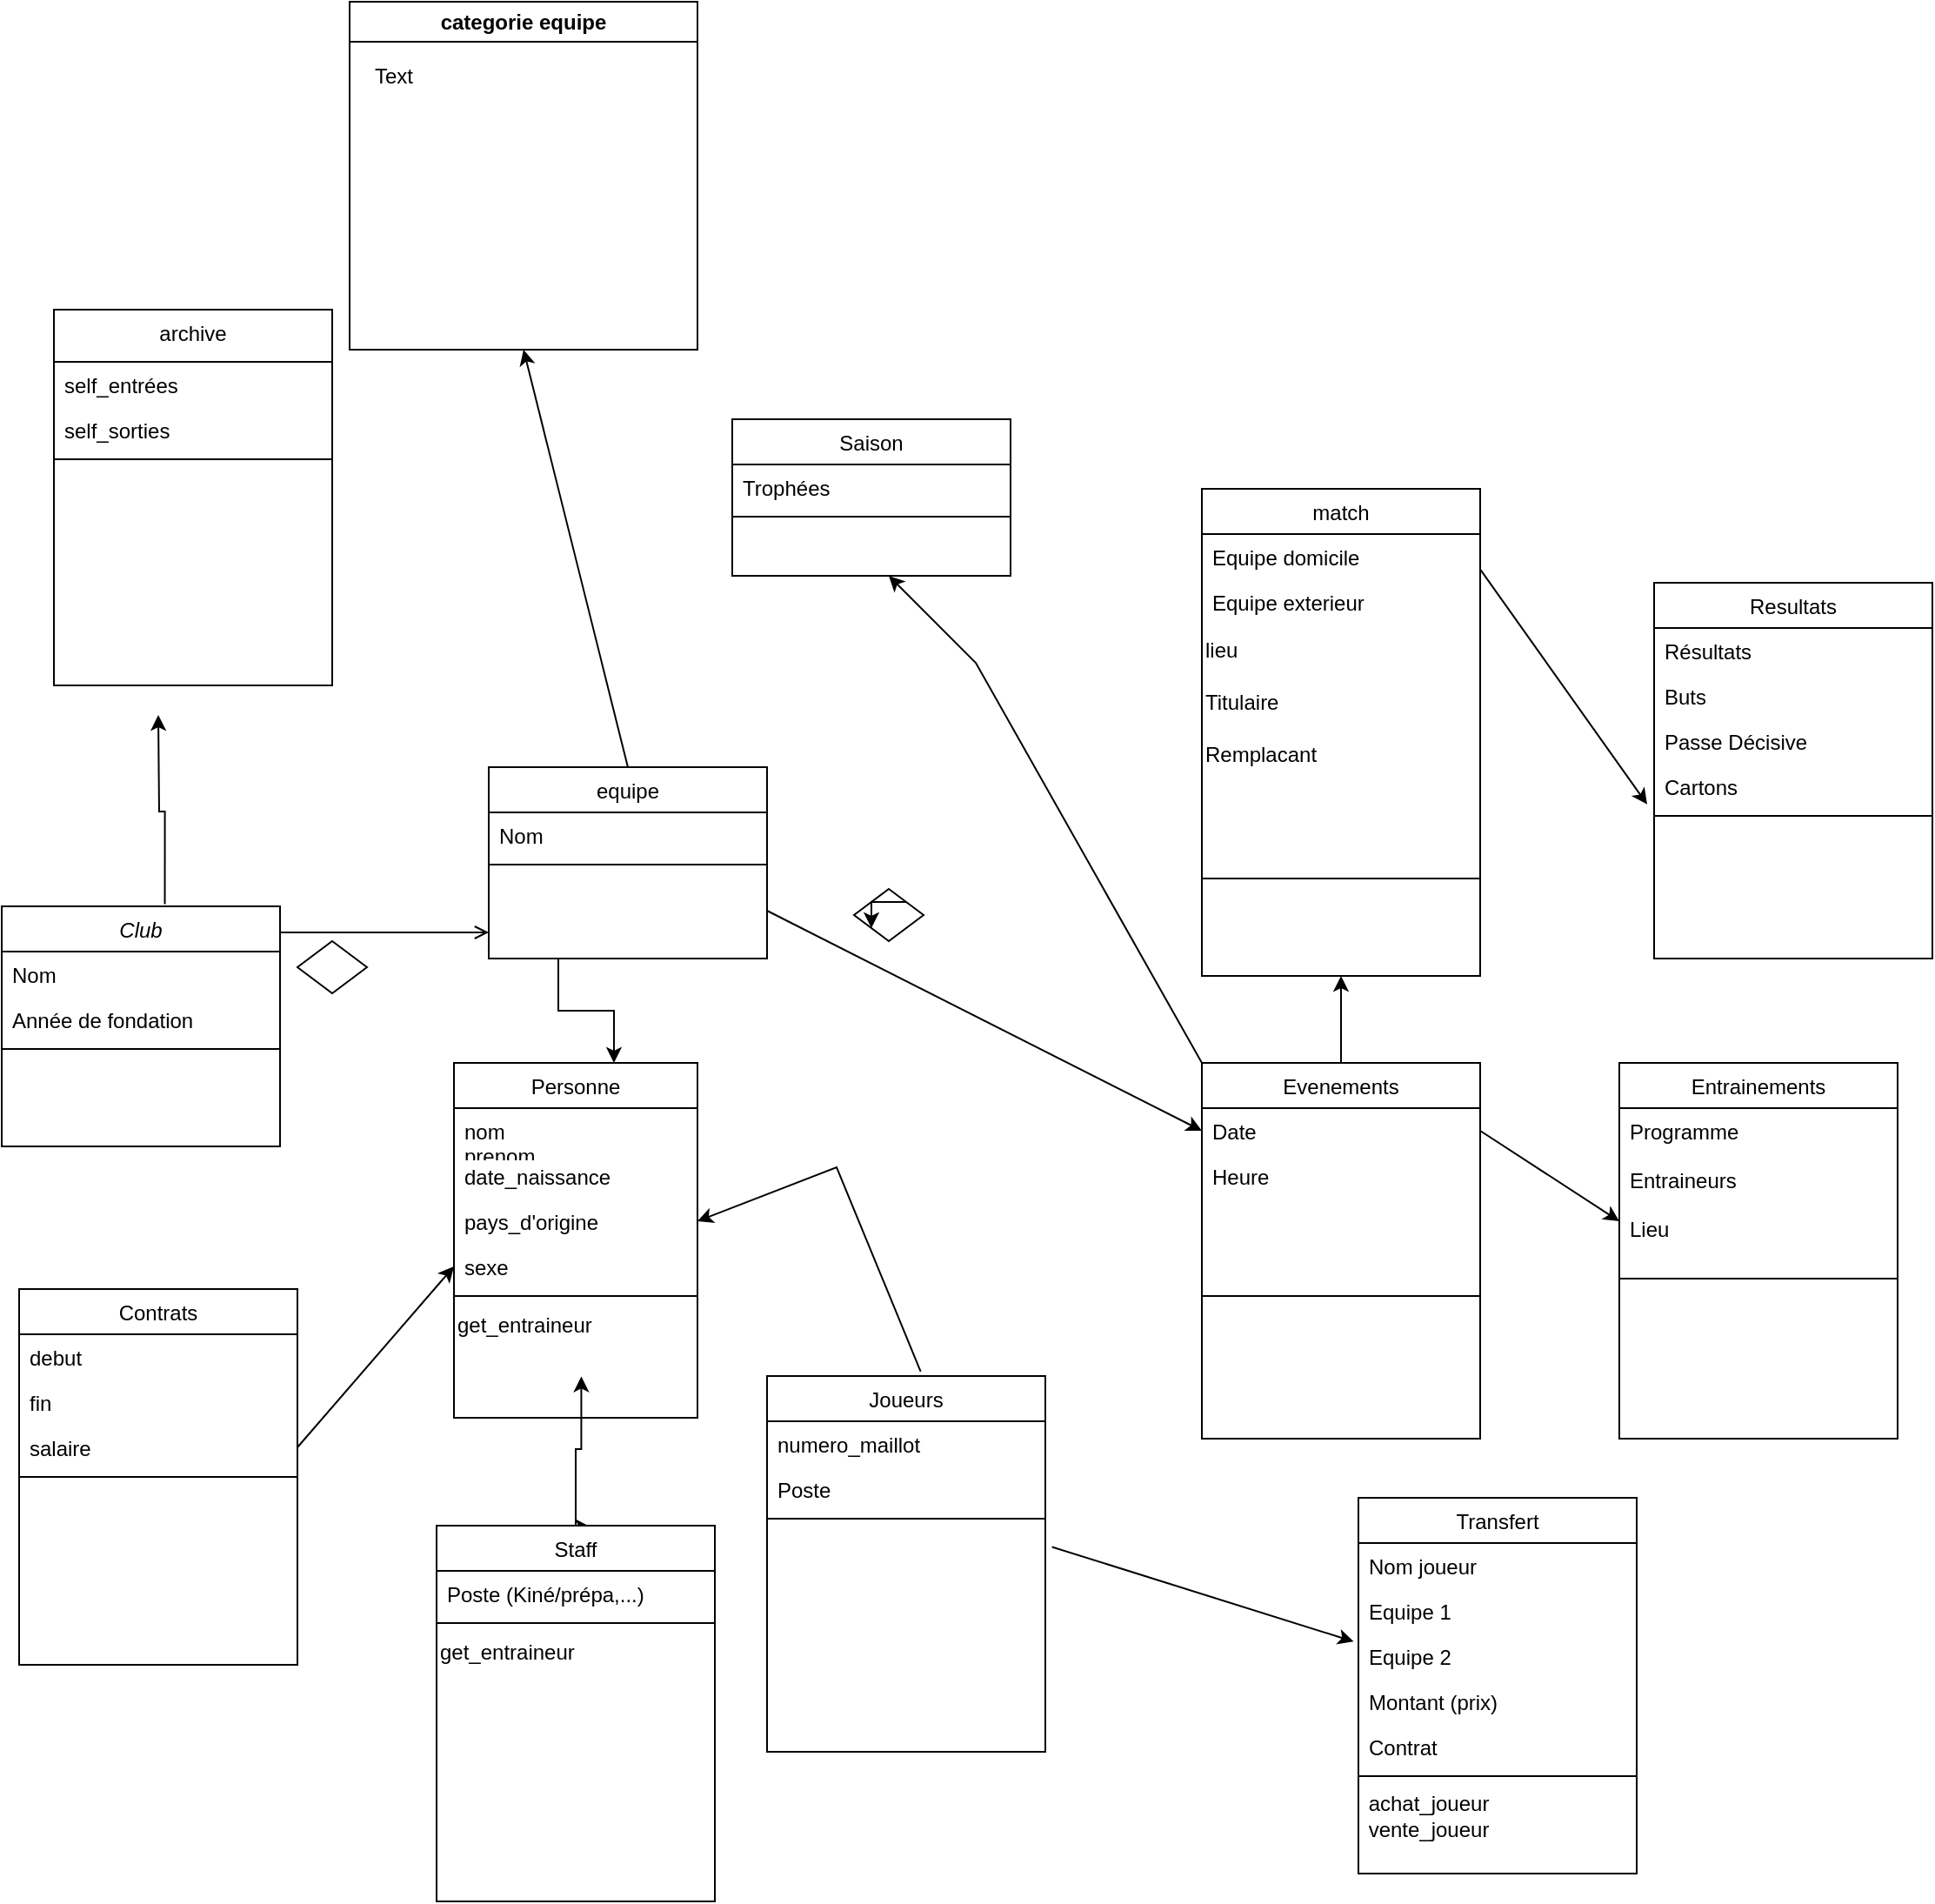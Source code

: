 <mxfile version="24.2.5" type="device">
  <diagram id="C5RBs43oDa-KdzZeNtuy" name="Page-1">
    <mxGraphModel dx="1242" dy="1965" grid="1" gridSize="10" guides="1" tooltips="1" connect="1" arrows="1" fold="1" page="1" pageScale="1" pageWidth="827" pageHeight="1169" math="0" shadow="0">
      <root>
        <mxCell id="WIyWlLk6GJQsqaUBKTNV-0" />
        <mxCell id="WIyWlLk6GJQsqaUBKTNV-1" parent="WIyWlLk6GJQsqaUBKTNV-0" />
        <mxCell id="zkfFHV4jXpPFQw0GAbJ--0" value="Club" style="swimlane;fontStyle=2;align=center;verticalAlign=top;childLayout=stackLayout;horizontal=1;startSize=26;horizontalStack=0;resizeParent=1;resizeLast=0;collapsible=1;marginBottom=0;rounded=0;shadow=0;strokeWidth=1;" parent="WIyWlLk6GJQsqaUBKTNV-1" vertex="1">
          <mxGeometry x="220" y="120" width="160" height="138" as="geometry">
            <mxRectangle x="230" y="140" width="160" height="26" as="alternateBounds" />
          </mxGeometry>
        </mxCell>
        <mxCell id="zkfFHV4jXpPFQw0GAbJ--2" value="Nom" style="text;align=left;verticalAlign=top;spacingLeft=4;spacingRight=4;overflow=hidden;rotatable=0;points=[[0,0.5],[1,0.5]];portConstraint=eastwest;rounded=0;shadow=0;html=0;" parent="zkfFHV4jXpPFQw0GAbJ--0" vertex="1">
          <mxGeometry y="26" width="160" height="26" as="geometry" />
        </mxCell>
        <mxCell id="zkfFHV4jXpPFQw0GAbJ--3" value="Année de fondation" style="text;align=left;verticalAlign=top;spacingLeft=4;spacingRight=4;overflow=hidden;rotatable=0;points=[[0,0.5],[1,0.5]];portConstraint=eastwest;rounded=0;shadow=0;html=0;" parent="zkfFHV4jXpPFQw0GAbJ--0" vertex="1">
          <mxGeometry y="52" width="160" height="26" as="geometry" />
        </mxCell>
        <mxCell id="zkfFHV4jXpPFQw0GAbJ--4" value="" style="line;html=1;strokeWidth=1;align=left;verticalAlign=middle;spacingTop=-1;spacingLeft=3;spacingRight=3;rotatable=0;labelPosition=right;points=[];portConstraint=eastwest;" parent="zkfFHV4jXpPFQw0GAbJ--0" vertex="1">
          <mxGeometry y="78" width="160" height="8" as="geometry" />
        </mxCell>
        <mxCell id="zliEGcl8NHw35mlsG28P-6" style="edgeStyle=orthogonalEdgeStyle;rounded=0;orthogonalLoop=1;jettySize=auto;html=1;exitX=0.25;exitY=1;exitDx=0;exitDy=0;entryX=0.657;entryY=0;entryDx=0;entryDy=0;entryPerimeter=0;" parent="WIyWlLk6GJQsqaUBKTNV-1" source="zkfFHV4jXpPFQw0GAbJ--17" target="zliEGcl8NHw35mlsG28P-7" edge="1">
          <mxGeometry relative="1" as="geometry">
            <mxPoint x="510" y="260" as="targetPoint" />
          </mxGeometry>
        </mxCell>
        <mxCell id="zliEGcl8NHw35mlsG28P-35" style="edgeStyle=orthogonalEdgeStyle;rounded=0;orthogonalLoop=1;jettySize=auto;html=1;exitX=0.586;exitY=-0.009;exitDx=0;exitDy=0;exitPerimeter=0;" parent="WIyWlLk6GJQsqaUBKTNV-1" source="zkfFHV4jXpPFQw0GAbJ--0" edge="1">
          <mxGeometry relative="1" as="geometry">
            <mxPoint x="310" y="10" as="targetPoint" />
          </mxGeometry>
        </mxCell>
        <mxCell id="zkfFHV4jXpPFQw0GAbJ--17" value="equipe" style="swimlane;fontStyle=0;align=center;verticalAlign=top;childLayout=stackLayout;horizontal=1;startSize=26;horizontalStack=0;resizeParent=1;resizeLast=0;collapsible=1;marginBottom=0;rounded=0;shadow=0;strokeWidth=1;" parent="WIyWlLk6GJQsqaUBKTNV-1" vertex="1">
          <mxGeometry x="500" y="40" width="160" height="110" as="geometry">
            <mxRectangle x="550" y="140" width="160" height="26" as="alternateBounds" />
          </mxGeometry>
        </mxCell>
        <mxCell id="zkfFHV4jXpPFQw0GAbJ--18" value="Nom" style="text;align=left;verticalAlign=top;spacingLeft=4;spacingRight=4;overflow=hidden;rotatable=0;points=[[0,0.5],[1,0.5]];portConstraint=eastwest;" parent="zkfFHV4jXpPFQw0GAbJ--17" vertex="1">
          <mxGeometry y="26" width="160" height="26" as="geometry" />
        </mxCell>
        <mxCell id="zkfFHV4jXpPFQw0GAbJ--23" value="" style="line;html=1;strokeWidth=1;align=left;verticalAlign=middle;spacingTop=-1;spacingLeft=3;spacingRight=3;rotatable=0;labelPosition=right;points=[];portConstraint=eastwest;" parent="zkfFHV4jXpPFQw0GAbJ--17" vertex="1">
          <mxGeometry y="52" width="160" height="8" as="geometry" />
        </mxCell>
        <mxCell id="zkfFHV4jXpPFQw0GAbJ--26" value="" style="endArrow=open;shadow=0;strokeWidth=1;rounded=0;endFill=1;edgeStyle=elbowEdgeStyle;elbow=vertical;" parent="WIyWlLk6GJQsqaUBKTNV-1" source="zkfFHV4jXpPFQw0GAbJ--0" target="zkfFHV4jXpPFQw0GAbJ--17" edge="1">
          <mxGeometry x="0.5" y="41" relative="1" as="geometry">
            <mxPoint x="380" y="192" as="sourcePoint" />
            <mxPoint x="540" y="192" as="targetPoint" />
            <mxPoint x="-40" y="32" as="offset" />
          </mxGeometry>
        </mxCell>
        <mxCell id="EeLFUrDZtagl_o6gynF1-0" value="" style="rhombus;whiteSpace=wrap;html=1;" parent="WIyWlLk6GJQsqaUBKTNV-1" vertex="1">
          <mxGeometry x="390" y="140" width="40" height="30" as="geometry" />
        </mxCell>
        <mxCell id="EeLFUrDZtagl_o6gynF1-1" value="Joueurs" style="swimlane;fontStyle=0;align=center;verticalAlign=top;childLayout=stackLayout;horizontal=1;startSize=26;horizontalStack=0;resizeParent=1;resizeLast=0;collapsible=1;marginBottom=0;rounded=0;shadow=0;strokeWidth=1;" parent="WIyWlLk6GJQsqaUBKTNV-1" vertex="1">
          <mxGeometry x="660" y="390" width="160" height="216" as="geometry">
            <mxRectangle x="550" y="140" width="160" height="26" as="alternateBounds" />
          </mxGeometry>
        </mxCell>
        <mxCell id="EeLFUrDZtagl_o6gynF1-2" value="numero_maillot" style="text;align=left;verticalAlign=top;spacingLeft=4;spacingRight=4;overflow=hidden;rotatable=0;points=[[0,0.5],[1,0.5]];portConstraint=eastwest;" parent="EeLFUrDZtagl_o6gynF1-1" vertex="1">
          <mxGeometry y="26" width="160" height="26" as="geometry" />
        </mxCell>
        <mxCell id="EeLFUrDZtagl_o6gynF1-3" value="Poste" style="text;align=left;verticalAlign=top;spacingLeft=4;spacingRight=4;overflow=hidden;rotatable=0;points=[[0,0.5],[1,0.5]];portConstraint=eastwest;rounded=0;shadow=0;html=0;" parent="EeLFUrDZtagl_o6gynF1-1" vertex="1">
          <mxGeometry y="52" width="160" height="26" as="geometry" />
        </mxCell>
        <mxCell id="EeLFUrDZtagl_o6gynF1-7" value="" style="line;html=1;strokeWidth=1;align=left;verticalAlign=middle;spacingTop=-1;spacingLeft=3;spacingRight=3;rotatable=0;labelPosition=right;points=[];portConstraint=eastwest;" parent="EeLFUrDZtagl_o6gynF1-1" vertex="1">
          <mxGeometry y="78" width="160" height="8" as="geometry" />
        </mxCell>
        <mxCell id="EeLFUrDZtagl_o6gynF1-11" value="" style="endArrow=classic;html=1;rounded=0;exitX=0.552;exitY=-0.012;exitDx=0;exitDy=0;exitPerimeter=0;entryX=1;entryY=0.5;entryDx=0;entryDy=0;" parent="WIyWlLk6GJQsqaUBKTNV-1" source="EeLFUrDZtagl_o6gynF1-1" target="zliEGcl8NHw35mlsG28P-10" edge="1">
          <mxGeometry width="50" height="50" relative="1" as="geometry">
            <mxPoint x="608.0" y="303.026" as="sourcePoint" />
            <mxPoint x="650" y="330" as="targetPoint" />
            <Array as="points">
              <mxPoint x="700" y="270" />
            </Array>
          </mxGeometry>
        </mxCell>
        <mxCell id="EeLFUrDZtagl_o6gynF1-21" value="" style="endArrow=classic;html=1;rounded=0;entryX=0.555;entryY=0.004;entryDx=0;entryDy=0;entryPerimeter=0;exitX=0.25;exitY=0;exitDx=0;exitDy=0;" parent="WIyWlLk6GJQsqaUBKTNV-1" source="EeLFUrDZtagl_o6gynF1-31" target="EeLFUrDZtagl_o6gynF1-31" edge="1">
          <mxGeometry width="50" height="50" relative="1" as="geometry">
            <mxPoint x="544" y="390" as="sourcePoint" />
            <mxPoint x="562.32" y="441.296" as="targetPoint" />
            <Array as="points" />
          </mxGeometry>
        </mxCell>
        <mxCell id="EeLFUrDZtagl_o6gynF1-31" value="Staff" style="swimlane;fontStyle=0;align=center;verticalAlign=top;childLayout=stackLayout;horizontal=1;startSize=26;horizontalStack=0;resizeParent=1;resizeLast=0;collapsible=1;marginBottom=0;rounded=0;shadow=0;strokeWidth=1;" parent="WIyWlLk6GJQsqaUBKTNV-1" vertex="1">
          <mxGeometry x="470" y="476" width="160" height="216" as="geometry">
            <mxRectangle x="550" y="140" width="160" height="26" as="alternateBounds" />
          </mxGeometry>
        </mxCell>
        <mxCell id="EeLFUrDZtagl_o6gynF1-33" value="Poste (Kiné/prépa,...)" style="text;align=left;verticalAlign=top;spacingLeft=4;spacingRight=4;overflow=hidden;rotatable=0;points=[[0,0.5],[1,0.5]];portConstraint=eastwest;rounded=0;shadow=0;html=0;" parent="EeLFUrDZtagl_o6gynF1-31" vertex="1">
          <mxGeometry y="26" width="160" height="26" as="geometry" />
        </mxCell>
        <mxCell id="EeLFUrDZtagl_o6gynF1-37" value="" style="line;html=1;strokeWidth=1;align=left;verticalAlign=middle;spacingTop=-1;spacingLeft=3;spacingRight=3;rotatable=0;labelPosition=right;points=[];portConstraint=eastwest;" parent="EeLFUrDZtagl_o6gynF1-31" vertex="1">
          <mxGeometry y="52" width="160" height="8" as="geometry" />
        </mxCell>
        <mxCell id="zliEGcl8NHw35mlsG28P-2" value="get_entraineur&lt;div&gt;&lt;br&gt;&lt;/div&gt;" style="text;html=1;align=left;verticalAlign=middle;resizable=0;points=[];autosize=1;strokeColor=none;fillColor=none;" parent="EeLFUrDZtagl_o6gynF1-31" vertex="1">
          <mxGeometry y="60" width="160" height="40" as="geometry" />
        </mxCell>
        <mxCell id="EeLFUrDZtagl_o6gynF1-43" value="" style="rhombus;whiteSpace=wrap;html=1;" parent="WIyWlLk6GJQsqaUBKTNV-1" vertex="1">
          <mxGeometry x="710" y="110" width="40" height="30" as="geometry" />
        </mxCell>
        <mxCell id="EeLFUrDZtagl_o6gynF1-47" value="Evenements" style="swimlane;fontStyle=0;align=center;verticalAlign=top;childLayout=stackLayout;horizontal=1;startSize=26;horizontalStack=0;resizeParent=1;resizeLast=0;collapsible=1;marginBottom=0;rounded=0;shadow=0;strokeWidth=1;" parent="WIyWlLk6GJQsqaUBKTNV-1" vertex="1">
          <mxGeometry x="910" y="210" width="160" height="216" as="geometry">
            <mxRectangle x="550" y="140" width="160" height="26" as="alternateBounds" />
          </mxGeometry>
        </mxCell>
        <mxCell id="EeLFUrDZtagl_o6gynF1-51" value="Date" style="text;align=left;verticalAlign=top;spacingLeft=4;spacingRight=4;overflow=hidden;rotatable=0;points=[[0,0.5],[1,0.5]];portConstraint=eastwest;rounded=0;shadow=0;html=0;" parent="EeLFUrDZtagl_o6gynF1-47" vertex="1">
          <mxGeometry y="26" width="160" height="26" as="geometry" />
        </mxCell>
        <mxCell id="EeLFUrDZtagl_o6gynF1-52" value="Heure" style="text;align=left;verticalAlign=top;spacingLeft=4;spacingRight=4;overflow=hidden;rotatable=0;points=[[0,0.5],[1,0.5]];portConstraint=eastwest;rounded=0;shadow=0;html=0;" parent="EeLFUrDZtagl_o6gynF1-47" vertex="1">
          <mxGeometry y="52" width="160" height="26" as="geometry" />
        </mxCell>
        <mxCell id="EeLFUrDZtagl_o6gynF1-53" value="" style="line;html=1;strokeWidth=1;align=left;verticalAlign=middle;spacingTop=-1;spacingLeft=3;spacingRight=3;rotatable=0;labelPosition=right;points=[];portConstraint=eastwest;" parent="EeLFUrDZtagl_o6gynF1-47" vertex="1">
          <mxGeometry y="78" width="160" height="112" as="geometry" />
        </mxCell>
        <mxCell id="EeLFUrDZtagl_o6gynF1-56" value="" style="endArrow=classic;html=1;rounded=0;entryX=0;entryY=0.5;entryDx=0;entryDy=0;exitX=1;exitY=0.75;exitDx=0;exitDy=0;" parent="WIyWlLk6GJQsqaUBKTNV-1" source="zkfFHV4jXpPFQw0GAbJ--17" edge="1">
          <mxGeometry width="50" height="50" relative="1" as="geometry">
            <mxPoint x="668" y="211" as="sourcePoint" />
            <mxPoint x="910" y="249" as="targetPoint" />
          </mxGeometry>
        </mxCell>
        <mxCell id="EeLFUrDZtagl_o6gynF1-58" value="Saison" style="swimlane;fontStyle=0;align=center;verticalAlign=top;childLayout=stackLayout;horizontal=1;startSize=26;horizontalStack=0;resizeParent=1;resizeLast=0;collapsible=1;marginBottom=0;rounded=0;shadow=0;strokeWidth=1;" parent="WIyWlLk6GJQsqaUBKTNV-1" vertex="1">
          <mxGeometry x="640" y="-160" width="160" height="90" as="geometry">
            <mxRectangle x="550" y="140" width="160" height="26" as="alternateBounds" />
          </mxGeometry>
        </mxCell>
        <mxCell id="EeLFUrDZtagl_o6gynF1-59" value="Trophées" style="text;align=left;verticalAlign=top;spacingLeft=4;spacingRight=4;overflow=hidden;rotatable=0;points=[[0,0.5],[1,0.5]];portConstraint=eastwest;" parent="EeLFUrDZtagl_o6gynF1-58" vertex="1">
          <mxGeometry y="26" width="160" height="26" as="geometry" />
        </mxCell>
        <mxCell id="EeLFUrDZtagl_o6gynF1-64" value="" style="line;html=1;strokeWidth=1;align=left;verticalAlign=middle;spacingTop=-1;spacingLeft=3;spacingRight=3;rotatable=0;labelPosition=right;points=[];portConstraint=eastwest;" parent="EeLFUrDZtagl_o6gynF1-58" vertex="1">
          <mxGeometry y="52" width="160" height="8" as="geometry" />
        </mxCell>
        <mxCell id="EeLFUrDZtagl_o6gynF1-67" value="" style="endArrow=classic;html=1;rounded=0;exitX=0;exitY=0;exitDx=0;exitDy=0;" parent="WIyWlLk6GJQsqaUBKTNV-1" source="EeLFUrDZtagl_o6gynF1-47" edge="1">
          <mxGeometry width="50" height="50" relative="1" as="geometry">
            <mxPoint x="490" y="130" as="sourcePoint" />
            <mxPoint x="730" y="-70" as="targetPoint" />
            <Array as="points">
              <mxPoint x="780" y="-20" />
            </Array>
          </mxGeometry>
        </mxCell>
        <mxCell id="EeLFUrDZtagl_o6gynF1-68" value="match" style="swimlane;fontStyle=0;align=center;verticalAlign=top;childLayout=stackLayout;horizontal=1;startSize=26;horizontalStack=0;resizeParent=1;resizeLast=0;collapsible=1;marginBottom=0;rounded=0;shadow=0;strokeWidth=1;" parent="WIyWlLk6GJQsqaUBKTNV-1" vertex="1">
          <mxGeometry x="910" y="-120" width="160" height="280" as="geometry">
            <mxRectangle x="550" y="140" width="160" height="26" as="alternateBounds" />
          </mxGeometry>
        </mxCell>
        <mxCell id="EeLFUrDZtagl_o6gynF1-72" value="Equipe domicile" style="text;align=left;verticalAlign=top;spacingLeft=4;spacingRight=4;overflow=hidden;rotatable=0;points=[[0,0.5],[1,0.5]];portConstraint=eastwest;rounded=0;shadow=0;html=0;" parent="EeLFUrDZtagl_o6gynF1-68" vertex="1">
          <mxGeometry y="26" width="160" height="26" as="geometry" />
        </mxCell>
        <mxCell id="EeLFUrDZtagl_o6gynF1-73" value="Equipe exterieur" style="text;align=left;verticalAlign=top;spacingLeft=4;spacingRight=4;overflow=hidden;rotatable=0;points=[[0,0.5],[1,0.5]];portConstraint=eastwest;rounded=0;shadow=0;html=0;" parent="EeLFUrDZtagl_o6gynF1-68" vertex="1">
          <mxGeometry y="52" width="160" height="26" as="geometry" />
        </mxCell>
        <mxCell id="zliEGcl8NHw35mlsG28P-40" value="lieu" style="text;html=1;align=left;verticalAlign=middle;resizable=0;points=[];autosize=1;strokeColor=none;fillColor=none;" parent="EeLFUrDZtagl_o6gynF1-68" vertex="1">
          <mxGeometry y="78" width="160" height="30" as="geometry" />
        </mxCell>
        <mxCell id="zliEGcl8NHw35mlsG28P-41" value="Titulaire" style="text;html=1;align=left;verticalAlign=middle;resizable=0;points=[];autosize=1;strokeColor=none;fillColor=none;" parent="EeLFUrDZtagl_o6gynF1-68" vertex="1">
          <mxGeometry y="108" width="160" height="30" as="geometry" />
        </mxCell>
        <mxCell id="zliEGcl8NHw35mlsG28P-42" value="Remplacant" style="text;html=1;align=left;verticalAlign=middle;resizable=0;points=[];autosize=1;strokeColor=none;fillColor=none;" parent="EeLFUrDZtagl_o6gynF1-68" vertex="1">
          <mxGeometry y="138" width="160" height="30" as="geometry" />
        </mxCell>
        <mxCell id="EeLFUrDZtagl_o6gynF1-74" value="" style="line;html=1;strokeWidth=1;align=left;verticalAlign=middle;spacingTop=-1;spacingLeft=3;spacingRight=3;rotatable=0;labelPosition=right;points=[];portConstraint=eastwest;" parent="EeLFUrDZtagl_o6gynF1-68" vertex="1">
          <mxGeometry y="168" width="160" height="112" as="geometry" />
        </mxCell>
        <mxCell id="EeLFUrDZtagl_o6gynF1-77" value="" style="endArrow=classic;html=1;rounded=0;entryX=0.5;entryY=1;entryDx=0;entryDy=0;exitX=0.5;exitY=0;exitDx=0;exitDy=0;" parent="WIyWlLk6GJQsqaUBKTNV-1" source="EeLFUrDZtagl_o6gynF1-47" target="EeLFUrDZtagl_o6gynF1-68" edge="1">
          <mxGeometry width="50" height="50" relative="1" as="geometry">
            <mxPoint x="750" y="280" as="sourcePoint" />
            <mxPoint x="994.96" y="133.042" as="targetPoint" />
          </mxGeometry>
        </mxCell>
        <mxCell id="EeLFUrDZtagl_o6gynF1-79" value="Resultats" style="swimlane;fontStyle=0;align=center;verticalAlign=top;childLayout=stackLayout;horizontal=1;startSize=26;horizontalStack=0;resizeParent=1;resizeLast=0;collapsible=1;marginBottom=0;rounded=0;shadow=0;strokeWidth=1;" parent="WIyWlLk6GJQsqaUBKTNV-1" vertex="1">
          <mxGeometry x="1170" y="-66" width="160" height="216" as="geometry">
            <mxRectangle x="550" y="140" width="160" height="26" as="alternateBounds" />
          </mxGeometry>
        </mxCell>
        <mxCell id="EeLFUrDZtagl_o6gynF1-80" value="Résultats" style="text;align=left;verticalAlign=top;spacingLeft=4;spacingRight=4;overflow=hidden;rotatable=0;points=[[0,0.5],[1,0.5]];portConstraint=eastwest;" parent="EeLFUrDZtagl_o6gynF1-79" vertex="1">
          <mxGeometry y="26" width="160" height="26" as="geometry" />
        </mxCell>
        <mxCell id="EeLFUrDZtagl_o6gynF1-81" value="Buts" style="text;align=left;verticalAlign=top;spacingLeft=4;spacingRight=4;overflow=hidden;rotatable=0;points=[[0,0.5],[1,0.5]];portConstraint=eastwest;rounded=0;shadow=0;html=0;" parent="EeLFUrDZtagl_o6gynF1-79" vertex="1">
          <mxGeometry y="52" width="160" height="26" as="geometry" />
        </mxCell>
        <mxCell id="EeLFUrDZtagl_o6gynF1-82" value="Passe Décisive" style="text;align=left;verticalAlign=top;spacingLeft=4;spacingRight=4;overflow=hidden;rotatable=0;points=[[0,0.5],[1,0.5]];portConstraint=eastwest;rounded=0;shadow=0;html=0;" parent="EeLFUrDZtagl_o6gynF1-79" vertex="1">
          <mxGeometry y="78" width="160" height="26" as="geometry" />
        </mxCell>
        <mxCell id="EeLFUrDZtagl_o6gynF1-83" value="Cartons" style="text;align=left;verticalAlign=top;spacingLeft=4;spacingRight=4;overflow=hidden;rotatable=0;points=[[0,0.5],[1,0.5]];portConstraint=eastwest;rounded=0;shadow=0;html=0;" parent="EeLFUrDZtagl_o6gynF1-79" vertex="1">
          <mxGeometry y="104" width="160" height="26" as="geometry" />
        </mxCell>
        <mxCell id="EeLFUrDZtagl_o6gynF1-85" value="" style="line;html=1;strokeWidth=1;align=left;verticalAlign=middle;spacingTop=-1;spacingLeft=3;spacingRight=3;rotatable=0;labelPosition=right;points=[];portConstraint=eastwest;" parent="EeLFUrDZtagl_o6gynF1-79" vertex="1">
          <mxGeometry y="130" width="160" height="8" as="geometry" />
        </mxCell>
        <mxCell id="EeLFUrDZtagl_o6gynF1-89" value="Entrainements" style="swimlane;fontStyle=0;align=center;verticalAlign=top;childLayout=stackLayout;horizontal=1;startSize=26;horizontalStack=0;resizeParent=1;resizeLast=0;collapsible=1;marginBottom=0;rounded=0;shadow=0;strokeWidth=1;" parent="WIyWlLk6GJQsqaUBKTNV-1" vertex="1">
          <mxGeometry x="1150" y="210" width="160" height="216" as="geometry">
            <mxRectangle x="550" y="140" width="160" height="26" as="alternateBounds" />
          </mxGeometry>
        </mxCell>
        <mxCell id="EeLFUrDZtagl_o6gynF1-93" value="Programme&#xa;&#xa;Entraineurs&#xa;&#xa;Lieu" style="text;align=left;verticalAlign=top;spacingLeft=4;spacingRight=4;overflow=hidden;rotatable=0;points=[[0,0.5],[1,0.5]];portConstraint=eastwest;rounded=0;shadow=0;html=0;" parent="EeLFUrDZtagl_o6gynF1-89" vertex="1">
          <mxGeometry y="26" width="160" height="94" as="geometry" />
        </mxCell>
        <mxCell id="EeLFUrDZtagl_o6gynF1-95" value="" style="line;html=1;strokeWidth=1;align=left;verticalAlign=middle;spacingTop=-1;spacingLeft=3;spacingRight=3;rotatable=0;labelPosition=right;points=[];portConstraint=eastwest;" parent="EeLFUrDZtagl_o6gynF1-89" vertex="1">
          <mxGeometry y="120" width="160" height="8" as="geometry" />
        </mxCell>
        <mxCell id="EeLFUrDZtagl_o6gynF1-98" value="" style="endArrow=classic;html=1;rounded=0;entryX=0;entryY=0.5;entryDx=0;entryDy=0;exitX=1;exitY=0.5;exitDx=0;exitDy=0;" parent="WIyWlLk6GJQsqaUBKTNV-1" edge="1">
          <mxGeometry width="50" height="50" relative="1" as="geometry">
            <mxPoint x="1070" y="249" as="sourcePoint" />
            <mxPoint x="1150" y="301" as="targetPoint" />
          </mxGeometry>
        </mxCell>
        <mxCell id="EeLFUrDZtagl_o6gynF1-99" value="" style="endArrow=classic;html=1;rounded=0;entryX=-0.025;entryY=0.899;entryDx=0;entryDy=0;entryPerimeter=0;exitX=1.002;exitY=0.796;exitDx=0;exitDy=0;exitPerimeter=0;" parent="WIyWlLk6GJQsqaUBKTNV-1" source="EeLFUrDZtagl_o6gynF1-72" target="EeLFUrDZtagl_o6gynF1-83" edge="1">
          <mxGeometry width="50" height="50" relative="1" as="geometry">
            <mxPoint x="790" y="200" as="sourcePoint" />
            <mxPoint x="840" y="150" as="targetPoint" />
          </mxGeometry>
        </mxCell>
        <mxCell id="EeLFUrDZtagl_o6gynF1-100" value="Transfert" style="swimlane;fontStyle=0;align=center;verticalAlign=top;childLayout=stackLayout;horizontal=1;startSize=26;horizontalStack=0;resizeParent=1;resizeLast=0;collapsible=1;marginBottom=0;rounded=0;shadow=0;strokeWidth=1;" parent="WIyWlLk6GJQsqaUBKTNV-1" vertex="1">
          <mxGeometry x="1000" y="460" width="160" height="216" as="geometry">
            <mxRectangle x="550" y="140" width="160" height="26" as="alternateBounds" />
          </mxGeometry>
        </mxCell>
        <mxCell id="EeLFUrDZtagl_o6gynF1-101" value="Nom joueur" style="text;align=left;verticalAlign=top;spacingLeft=4;spacingRight=4;overflow=hidden;rotatable=0;points=[[0,0.5],[1,0.5]];portConstraint=eastwest;" parent="EeLFUrDZtagl_o6gynF1-100" vertex="1">
          <mxGeometry y="26" width="160" height="26" as="geometry" />
        </mxCell>
        <mxCell id="EeLFUrDZtagl_o6gynF1-102" value="Equipe 1" style="text;align=left;verticalAlign=top;spacingLeft=4;spacingRight=4;overflow=hidden;rotatable=0;points=[[0,0.5],[1,0.5]];portConstraint=eastwest;rounded=0;shadow=0;html=0;" parent="EeLFUrDZtagl_o6gynF1-100" vertex="1">
          <mxGeometry y="52" width="160" height="26" as="geometry" />
        </mxCell>
        <mxCell id="EeLFUrDZtagl_o6gynF1-103" value="Equipe 2" style="text;align=left;verticalAlign=top;spacingLeft=4;spacingRight=4;overflow=hidden;rotatable=0;points=[[0,0.5],[1,0.5]];portConstraint=eastwest;rounded=0;shadow=0;html=0;" parent="EeLFUrDZtagl_o6gynF1-100" vertex="1">
          <mxGeometry y="78" width="160" height="26" as="geometry" />
        </mxCell>
        <mxCell id="EeLFUrDZtagl_o6gynF1-104" value="Montant (prix)" style="text;align=left;verticalAlign=top;spacingLeft=4;spacingRight=4;overflow=hidden;rotatable=0;points=[[0,0.5],[1,0.5]];portConstraint=eastwest;rounded=0;shadow=0;html=0;" parent="EeLFUrDZtagl_o6gynF1-100" vertex="1">
          <mxGeometry y="104" width="160" height="26" as="geometry" />
        </mxCell>
        <mxCell id="EeLFUrDZtagl_o6gynF1-105" value="Contrat" style="text;align=left;verticalAlign=top;spacingLeft=4;spacingRight=4;overflow=hidden;rotatable=0;points=[[0,0.5],[1,0.5]];portConstraint=eastwest;rounded=0;shadow=0;html=0;" parent="EeLFUrDZtagl_o6gynF1-100" vertex="1">
          <mxGeometry y="130" width="160" height="26" as="geometry" />
        </mxCell>
        <mxCell id="EeLFUrDZtagl_o6gynF1-106" value="" style="line;html=1;strokeWidth=1;align=left;verticalAlign=middle;spacingTop=-1;spacingLeft=3;spacingRight=3;rotatable=0;labelPosition=right;points=[];portConstraint=eastwest;" parent="EeLFUrDZtagl_o6gynF1-100" vertex="1">
          <mxGeometry y="156" width="160" height="8" as="geometry" />
        </mxCell>
        <mxCell id="EeLFUrDZtagl_o6gynF1-109" value="" style="endArrow=classic;html=1;rounded=0;entryX=-0.017;entryY=0.178;entryDx=0;entryDy=0;entryPerimeter=0;exitX=1.024;exitY=-0.221;exitDx=0;exitDy=0;exitPerimeter=0;" parent="WIyWlLk6GJQsqaUBKTNV-1" target="EeLFUrDZtagl_o6gynF1-103" edge="1">
          <mxGeometry width="50" height="50" relative="1" as="geometry">
            <mxPoint x="823.84" y="488.254" as="sourcePoint" />
            <mxPoint x="720" y="390" as="targetPoint" />
          </mxGeometry>
        </mxCell>
        <mxCell id="zliEGcl8NHw35mlsG28P-3" value="achat_joueur&lt;div&gt;vente_joueur&lt;/div&gt;" style="text;html=1;align=center;verticalAlign=middle;resizable=0;points=[];autosize=1;strokeColor=none;fillColor=none;" parent="WIyWlLk6GJQsqaUBKTNV-1" vertex="1">
          <mxGeometry x="995" y="623" width="90" height="40" as="geometry" />
        </mxCell>
        <mxCell id="zliEGcl8NHw35mlsG28P-7" value="Personne" style="swimlane;fontStyle=0;align=center;verticalAlign=top;childLayout=stackLayout;horizontal=1;startSize=26;horizontalStack=0;resizeParent=1;resizeLast=0;collapsible=1;marginBottom=0;rounded=0;shadow=0;strokeWidth=1;" parent="WIyWlLk6GJQsqaUBKTNV-1" vertex="1">
          <mxGeometry x="480" y="210" width="140" height="204" as="geometry">
            <mxRectangle x="550" y="140" width="160" height="26" as="alternateBounds" />
          </mxGeometry>
        </mxCell>
        <mxCell id="zliEGcl8NHw35mlsG28P-8" value="nom&#xa;prenom" style="text;align=left;verticalAlign=top;spacingLeft=4;spacingRight=4;overflow=hidden;rotatable=0;points=[[0,0.5],[1,0.5]];portConstraint=eastwest;" parent="zliEGcl8NHw35mlsG28P-7" vertex="1">
          <mxGeometry y="26" width="140" height="26" as="geometry" />
        </mxCell>
        <mxCell id="zliEGcl8NHw35mlsG28P-9" value="date_naissance" style="text;align=left;verticalAlign=top;spacingLeft=4;spacingRight=4;overflow=hidden;rotatable=0;points=[[0,0.5],[1,0.5]];portConstraint=eastwest;rounded=0;shadow=0;html=0;" parent="zliEGcl8NHw35mlsG28P-7" vertex="1">
          <mxGeometry y="52" width="140" height="26" as="geometry" />
        </mxCell>
        <mxCell id="zliEGcl8NHw35mlsG28P-10" value="pays_d&#39;origine" style="text;align=left;verticalAlign=top;spacingLeft=4;spacingRight=4;overflow=hidden;rotatable=0;points=[[0,0.5],[1,0.5]];portConstraint=eastwest;rounded=0;shadow=0;html=0;" parent="zliEGcl8NHw35mlsG28P-7" vertex="1">
          <mxGeometry y="78" width="140" height="26" as="geometry" />
        </mxCell>
        <mxCell id="zliEGcl8NHw35mlsG28P-12" value="sexe" style="text;align=left;verticalAlign=top;spacingLeft=4;spacingRight=4;overflow=hidden;rotatable=0;points=[[0,0.5],[1,0.5]];portConstraint=eastwest;rounded=0;shadow=0;html=0;" parent="zliEGcl8NHw35mlsG28P-7" vertex="1">
          <mxGeometry y="104" width="140" height="26" as="geometry" />
        </mxCell>
        <mxCell id="zliEGcl8NHw35mlsG28P-13" value="" style="line;html=1;strokeWidth=1;align=left;verticalAlign=middle;spacingTop=-1;spacingLeft=3;spacingRight=3;rotatable=0;labelPosition=right;points=[];portConstraint=eastwest;" parent="zliEGcl8NHw35mlsG28P-7" vertex="1">
          <mxGeometry y="130" width="140" height="8" as="geometry" />
        </mxCell>
        <mxCell id="zliEGcl8NHw35mlsG28P-14" value="get_entraineur&lt;div&gt;&lt;br&gt;&lt;/div&gt;" style="text;html=1;align=left;verticalAlign=middle;resizable=0;points=[];autosize=1;strokeColor=none;fillColor=none;" parent="zliEGcl8NHw35mlsG28P-7" vertex="1">
          <mxGeometry y="138" width="140" height="40" as="geometry" />
        </mxCell>
        <mxCell id="zliEGcl8NHw35mlsG28P-16" style="edgeStyle=orthogonalEdgeStyle;rounded=0;orthogonalLoop=1;jettySize=auto;html=1;exitX=0.5;exitY=0;exitDx=0;exitDy=0;entryX=0.523;entryY=1.056;entryDx=0;entryDy=0;entryPerimeter=0;" parent="WIyWlLk6GJQsqaUBKTNV-1" source="EeLFUrDZtagl_o6gynF1-31" target="zliEGcl8NHw35mlsG28P-14" edge="1">
          <mxGeometry relative="1" as="geometry" />
        </mxCell>
        <mxCell id="zliEGcl8NHw35mlsG28P-17" value="Contrats" style="swimlane;fontStyle=0;align=center;verticalAlign=top;childLayout=stackLayout;horizontal=1;startSize=26;horizontalStack=0;resizeParent=1;resizeLast=0;collapsible=1;marginBottom=0;rounded=0;shadow=0;strokeWidth=1;" parent="WIyWlLk6GJQsqaUBKTNV-1" vertex="1">
          <mxGeometry x="230" y="340" width="160" height="216" as="geometry">
            <mxRectangle x="550" y="140" width="160" height="26" as="alternateBounds" />
          </mxGeometry>
        </mxCell>
        <mxCell id="zliEGcl8NHw35mlsG28P-18" value="debut" style="text;align=left;verticalAlign=top;spacingLeft=4;spacingRight=4;overflow=hidden;rotatable=0;points=[[0,0.5],[1,0.5]];portConstraint=eastwest;" parent="zliEGcl8NHw35mlsG28P-17" vertex="1">
          <mxGeometry y="26" width="160" height="26" as="geometry" />
        </mxCell>
        <mxCell id="zliEGcl8NHw35mlsG28P-19" value="fin" style="text;align=left;verticalAlign=top;spacingLeft=4;spacingRight=4;overflow=hidden;rotatable=0;points=[[0,0.5],[1,0.5]];portConstraint=eastwest;rounded=0;shadow=0;html=0;" parent="zliEGcl8NHw35mlsG28P-17" vertex="1">
          <mxGeometry y="52" width="160" height="26" as="geometry" />
        </mxCell>
        <mxCell id="zliEGcl8NHw35mlsG28P-20" value="salaire" style="text;align=left;verticalAlign=top;spacingLeft=4;spacingRight=4;overflow=hidden;rotatable=0;points=[[0,0.5],[1,0.5]];portConstraint=eastwest;rounded=0;shadow=0;html=0;" parent="zliEGcl8NHw35mlsG28P-17" vertex="1">
          <mxGeometry y="78" width="160" height="26" as="geometry" />
        </mxCell>
        <mxCell id="zliEGcl8NHw35mlsG28P-23" value="" style="line;html=1;strokeWidth=1;align=left;verticalAlign=middle;spacingTop=-1;spacingLeft=3;spacingRight=3;rotatable=0;labelPosition=right;points=[];portConstraint=eastwest;" parent="zliEGcl8NHw35mlsG28P-17" vertex="1">
          <mxGeometry y="104" width="160" height="8" as="geometry" />
        </mxCell>
        <mxCell id="zliEGcl8NHw35mlsG28P-24" value="" style="endArrow=classic;html=1;rounded=0;exitX=1;exitY=0.5;exitDx=0;exitDy=0;entryX=0;entryY=0.5;entryDx=0;entryDy=0;" parent="WIyWlLk6GJQsqaUBKTNV-1" source="zliEGcl8NHw35mlsG28P-20" target="zliEGcl8NHw35mlsG28P-12" edge="1">
          <mxGeometry width="50" height="50" relative="1" as="geometry">
            <mxPoint x="760" y="250" as="sourcePoint" />
            <mxPoint x="430" y="350" as="targetPoint" />
          </mxGeometry>
        </mxCell>
        <mxCell id="zliEGcl8NHw35mlsG28P-25" style="edgeStyle=orthogonalEdgeStyle;rounded=0;orthogonalLoop=1;jettySize=auto;html=1;exitX=1;exitY=0;exitDx=0;exitDy=0;entryX=0;entryY=1;entryDx=0;entryDy=0;" parent="WIyWlLk6GJQsqaUBKTNV-1" source="EeLFUrDZtagl_o6gynF1-43" target="EeLFUrDZtagl_o6gynF1-43" edge="1">
          <mxGeometry relative="1" as="geometry" />
        </mxCell>
        <mxCell id="zliEGcl8NHw35mlsG28P-27" value="archive" style="swimlane;fontStyle=0;align=center;verticalAlign=top;childLayout=stackLayout;horizontal=1;startSize=30;horizontalStack=0;resizeParent=1;resizeLast=0;collapsible=1;marginBottom=0;rounded=0;shadow=0;strokeWidth=1;" parent="WIyWlLk6GJQsqaUBKTNV-1" vertex="1">
          <mxGeometry x="250" y="-223" width="160" height="216" as="geometry">
            <mxRectangle x="550" y="140" width="160" height="26" as="alternateBounds" />
          </mxGeometry>
        </mxCell>
        <mxCell id="zliEGcl8NHw35mlsG28P-28" value="self_entrées" style="text;align=left;verticalAlign=top;spacingLeft=4;spacingRight=4;overflow=hidden;rotatable=0;points=[[0,0.5],[1,0.5]];portConstraint=eastwest;" parent="zliEGcl8NHw35mlsG28P-27" vertex="1">
          <mxGeometry y="30" width="160" height="26" as="geometry" />
        </mxCell>
        <mxCell id="zliEGcl8NHw35mlsG28P-29" value="self_sorties" style="text;align=left;verticalAlign=top;spacingLeft=4;spacingRight=4;overflow=hidden;rotatable=0;points=[[0,0.5],[1,0.5]];portConstraint=eastwest;rounded=0;shadow=0;html=0;" parent="zliEGcl8NHw35mlsG28P-27" vertex="1">
          <mxGeometry y="56" width="160" height="26" as="geometry" />
        </mxCell>
        <mxCell id="zliEGcl8NHw35mlsG28P-33" value="" style="line;html=1;strokeWidth=1;align=left;verticalAlign=middle;spacingTop=-1;spacingLeft=3;spacingRight=3;rotatable=0;labelPosition=right;points=[];portConstraint=eastwest;" parent="zliEGcl8NHw35mlsG28P-27" vertex="1">
          <mxGeometry y="82" width="160" height="8" as="geometry" />
        </mxCell>
        <mxCell id="zliEGcl8NHw35mlsG28P-36" value="categorie equipe" style="swimlane;whiteSpace=wrap;html=1;" parent="WIyWlLk6GJQsqaUBKTNV-1" vertex="1">
          <mxGeometry x="420" y="-400" width="200" height="200" as="geometry" />
        </mxCell>
        <mxCell id="zliEGcl8NHw35mlsG28P-39" value="Text" style="text;html=1;align=center;verticalAlign=middle;resizable=0;points=[];autosize=1;strokeColor=none;fillColor=none;" parent="zliEGcl8NHw35mlsG28P-36" vertex="1">
          <mxGeometry y="28" width="50" height="30" as="geometry" />
        </mxCell>
        <mxCell id="zliEGcl8NHw35mlsG28P-38" value="" style="endArrow=classic;html=1;rounded=0;exitX=0.5;exitY=0;exitDx=0;exitDy=0;entryX=0.5;entryY=1;entryDx=0;entryDy=0;" parent="WIyWlLk6GJQsqaUBKTNV-1" source="zkfFHV4jXpPFQw0GAbJ--17" target="zliEGcl8NHw35mlsG28P-36" edge="1">
          <mxGeometry width="50" height="50" relative="1" as="geometry">
            <mxPoint x="680" y="-60" as="sourcePoint" />
            <mxPoint x="730" y="-110" as="targetPoint" />
          </mxGeometry>
        </mxCell>
      </root>
    </mxGraphModel>
  </diagram>
</mxfile>
